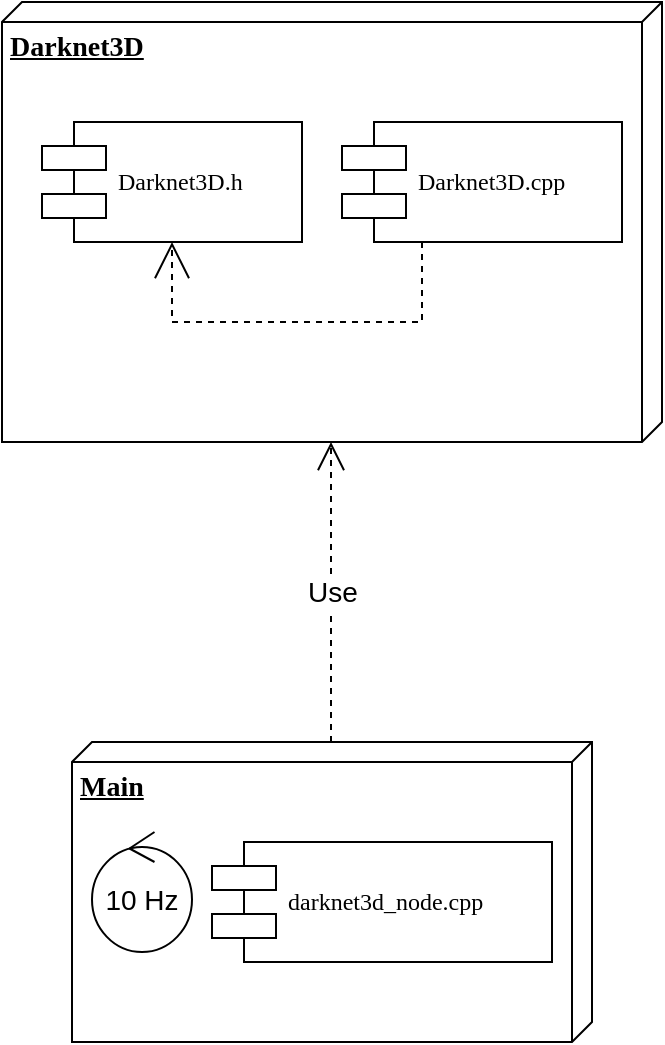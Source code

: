 <mxfile version="20.5.1" type="github">
  <diagram name="Page-1" id="5f0bae14-7c28-e335-631c-24af17079c00">
    <mxGraphModel dx="1551" dy="913" grid="1" gridSize="10" guides="1" tooltips="1" connect="1" arrows="1" fold="1" page="1" pageScale="1" pageWidth="1100" pageHeight="850" background="none" math="0" shadow="0">
      <root>
        <mxCell id="0" />
        <mxCell id="1" parent="0" />
        <mxCell id="BBhAvPuGcrNtLJr1Vsa3-3" value="" style="group;perimeter=rectanglePerimeter;glass=0;" vertex="1" connectable="0" parent="1">
          <mxGeometry x="335" y="40" width="330" height="220" as="geometry" />
        </mxCell>
        <mxCell id="39150e848f15840c-1" value="&lt;b&gt;&lt;font style=&quot;font-size: 14px;&quot;&gt;Darknet3D&lt;/font&gt;&lt;/b&gt;" style="verticalAlign=top;align=left;spacingTop=8;spacingLeft=2;spacingRight=12;shape=cube;size=10;direction=south;fontStyle=4;html=1;rounded=0;shadow=0;comic=0;labelBackgroundColor=none;strokeWidth=1;fontFamily=Verdana;fontSize=12" parent="BBhAvPuGcrNtLJr1Vsa3-3" vertex="1">
          <mxGeometry width="330" height="220" as="geometry" />
        </mxCell>
        <mxCell id="39150e848f15840c-5" value="Darknet3D.cpp" style="shape=component;align=left;spacingLeft=36;rounded=0;shadow=0;comic=0;labelBackgroundColor=none;strokeWidth=1;fontFamily=Verdana;fontSize=12;html=1;" parent="BBhAvPuGcrNtLJr1Vsa3-3" vertex="1">
          <mxGeometry x="170" y="60" width="140" height="60" as="geometry" />
        </mxCell>
        <mxCell id="39150e848f15840c-15" style="edgeStyle=orthogonalEdgeStyle;rounded=0;html=1;labelBackgroundColor=none;startArrow=none;startFill=0;startSize=8;endArrow=open;endFill=0;endSize=16;fontFamily=Verdana;fontSize=12;dashed=1;entryX=0.5;entryY=1;entryDx=0;entryDy=0;" parent="BBhAvPuGcrNtLJr1Vsa3-3" source="39150e848f15840c-5" target="BBhAvPuGcrNtLJr1Vsa3-1" edge="1">
          <mxGeometry relative="1" as="geometry">
            <Array as="points">
              <mxPoint x="210" y="160" />
              <mxPoint x="85" y="160" />
            </Array>
            <mxPoint x="80" y="140" as="targetPoint" />
          </mxGeometry>
        </mxCell>
        <mxCell id="BBhAvPuGcrNtLJr1Vsa3-1" value="Darknet3D.h" style="shape=component;align=left;spacingLeft=36;rounded=0;shadow=0;comic=0;labelBackgroundColor=none;strokeWidth=1;fontFamily=Verdana;fontSize=12;html=1;" vertex="1" parent="BBhAvPuGcrNtLJr1Vsa3-3">
          <mxGeometry x="20" y="60" width="130" height="60" as="geometry" />
        </mxCell>
        <mxCell id="BBhAvPuGcrNtLJr1Vsa3-5" value="" style="group" vertex="1" connectable="0" parent="1">
          <mxGeometry x="370" y="410" width="260" height="150" as="geometry" />
        </mxCell>
        <mxCell id="39150e848f15840c-3" value="&lt;b&gt;&lt;font style=&quot;font-size: 14px;&quot;&gt;Main&lt;/font&gt;&lt;/b&gt;" style="verticalAlign=top;align=left;spacingTop=8;spacingLeft=2;spacingRight=12;shape=cube;size=10;direction=south;fontStyle=4;html=1;rounded=0;shadow=0;comic=0;labelBackgroundColor=none;strokeWidth=1;fontFamily=Verdana;fontSize=12" parent="BBhAvPuGcrNtLJr1Vsa3-5" vertex="1">
          <mxGeometry width="260" height="150" as="geometry" />
        </mxCell>
        <mxCell id="39150e848f15840c-10" value="darknet3d_node.cpp" style="shape=component;align=left;spacingLeft=36;rounded=0;shadow=0;comic=0;labelBackgroundColor=none;strokeWidth=1;fontFamily=Verdana;fontSize=12;html=1;" parent="BBhAvPuGcrNtLJr1Vsa3-5" vertex="1">
          <mxGeometry x="70" y="50" width="170" height="60" as="geometry" />
        </mxCell>
        <mxCell id="BBhAvPuGcrNtLJr1Vsa3-4" value="10 Hz" style="ellipse;shape=umlControl;whiteSpace=wrap;html=1;glass=0;fontSize=14;fillColor=none;gradientColor=none;" vertex="1" parent="BBhAvPuGcrNtLJr1Vsa3-5">
          <mxGeometry x="10" y="45" width="50" height="60" as="geometry" />
        </mxCell>
        <mxCell id="BBhAvPuGcrNtLJr1Vsa3-6" value="Use" style="endArrow=open;endSize=12;dashed=1;html=1;rounded=0;fontSize=14;" edge="1" parent="1">
          <mxGeometry width="160" relative="1" as="geometry">
            <mxPoint x="499.5" y="410" as="sourcePoint" />
            <mxPoint x="499.5" y="260" as="targetPoint" />
          </mxGeometry>
        </mxCell>
      </root>
    </mxGraphModel>
  </diagram>
</mxfile>
